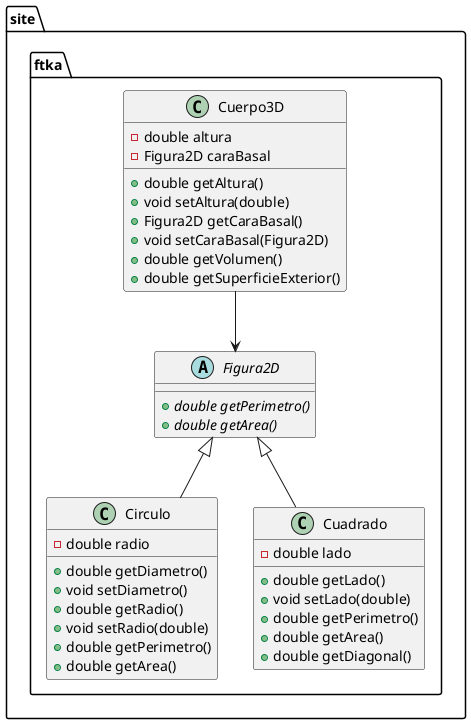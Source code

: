 @startuml

class site.ftka.Circulo {
- double radio
+ double getDiametro()
+ void setDiametro()
+ double getRadio()
+ void setRadio(double)
+ double getPerimetro()
+ double getArea()
}


class site.ftka.Cuerpo3D {
- double altura
- Figura2D caraBasal
+ double getAltura()
+ void setAltura(double)
+ Figura2D getCaraBasal()
+ void setCaraBasal(Figura2D)
+ double getVolumen()
+ double getSuperficieExterior()
}


abstract class site.ftka.Figura2D {
+ {abstract}double getPerimetro()
+ {abstract}double getArea()
}

class site.ftka.Cuadrado {
- double lado
+ double getLado()
+ void setLado(double)
+ double getPerimetro()
+ double getArea()
+ double getDiagonal()
}

Cuerpo3D --> Figura2D

site.ftka.Figura2D <|-- site.ftka.Circulo
site.ftka.Figura2D <|-- site.ftka.Cuadrado
@enduml